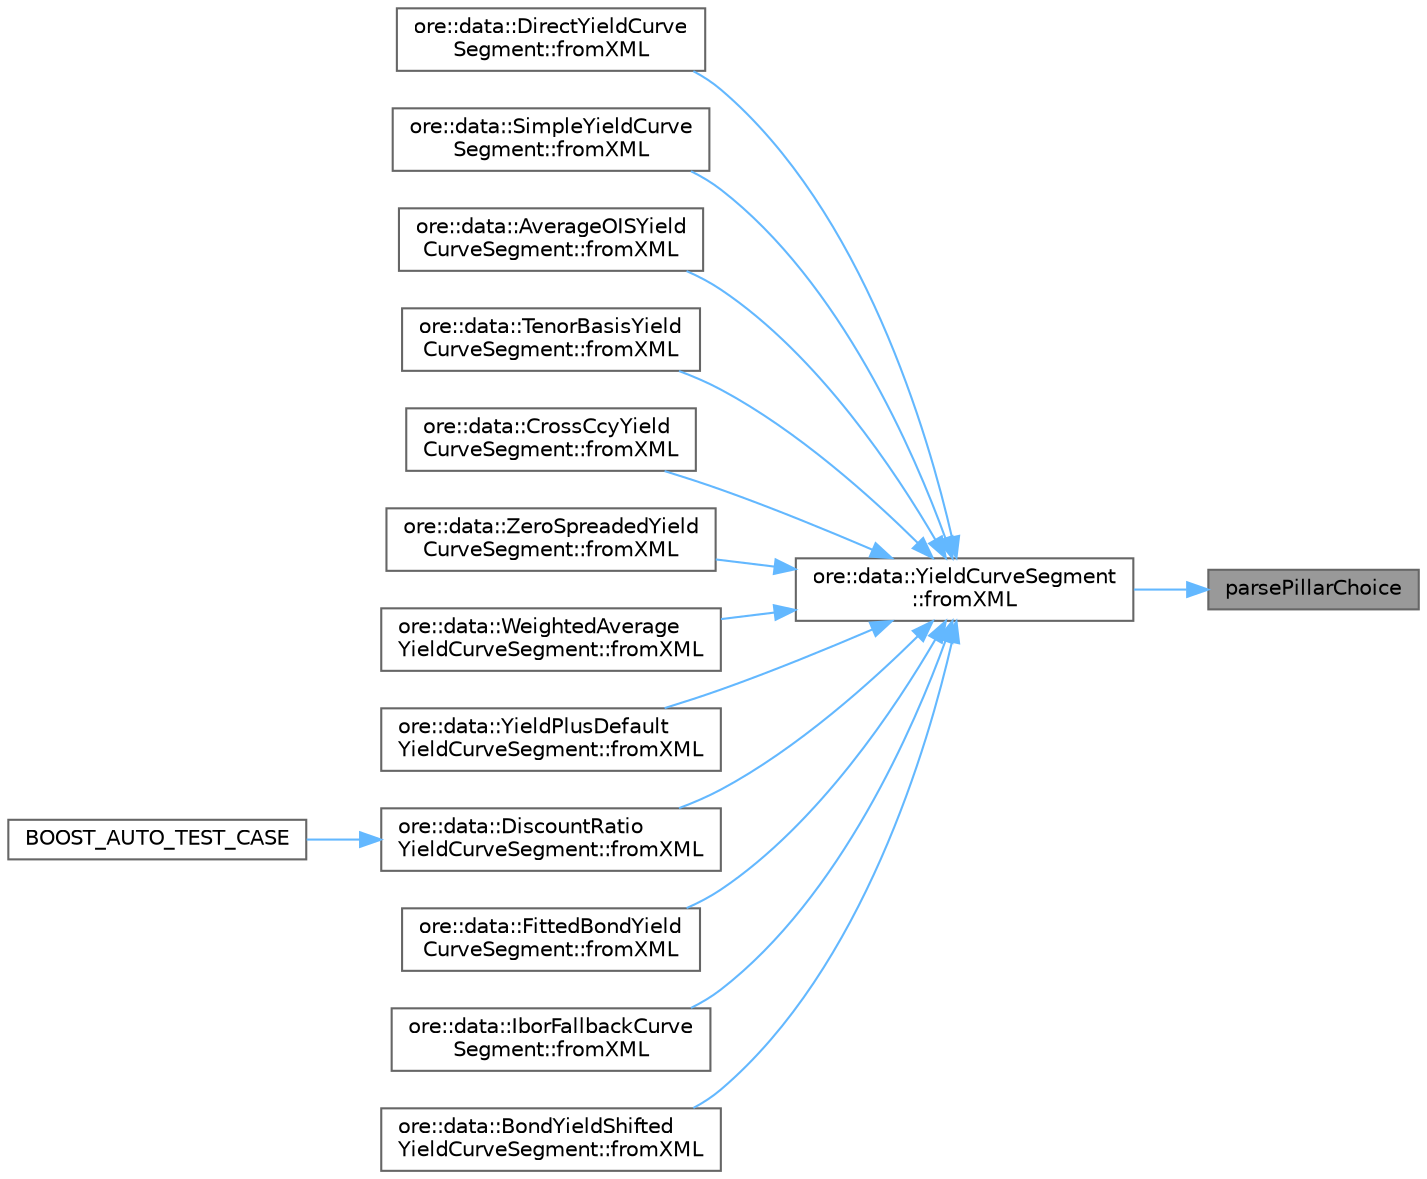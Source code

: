 digraph "parsePillarChoice"
{
 // INTERACTIVE_SVG=YES
 // LATEX_PDF_SIZE
  bgcolor="transparent";
  edge [fontname=Helvetica,fontsize=10,labelfontname=Helvetica,labelfontsize=10];
  node [fontname=Helvetica,fontsize=10,shape=box,height=0.2,width=0.4];
  rankdir="RL";
  Node1 [label="parsePillarChoice",height=0.2,width=0.4,color="gray40", fillcolor="grey60", style="filled", fontcolor="black",tooltip="Convert text to QuantLib::Pillar::Choice."];
  Node1 -> Node2 [dir="back",color="steelblue1",style="solid"];
  Node2 [label="ore::data::YieldCurveSegment\l::fromXML",height=0.2,width=0.4,color="grey40", fillcolor="white", style="filled",URL="$classore_1_1data_1_1_yield_curve_segment.html#a7741ae0fc924943de5bfe02928262eb7",tooltip=" "];
  Node2 -> Node3 [dir="back",color="steelblue1",style="solid"];
  Node3 [label="ore::data::DirectYieldCurve\lSegment::fromXML",height=0.2,width=0.4,color="grey40", fillcolor="white", style="filled",URL="$classore_1_1data_1_1_direct_yield_curve_segment.html#a7741ae0fc924943de5bfe02928262eb7",tooltip=" "];
  Node2 -> Node4 [dir="back",color="steelblue1",style="solid"];
  Node4 [label="ore::data::SimpleYieldCurve\lSegment::fromXML",height=0.2,width=0.4,color="grey40", fillcolor="white", style="filled",URL="$classore_1_1data_1_1_simple_yield_curve_segment.html#a7741ae0fc924943de5bfe02928262eb7",tooltip=" "];
  Node2 -> Node5 [dir="back",color="steelblue1",style="solid"];
  Node5 [label="ore::data::AverageOISYield\lCurveSegment::fromXML",height=0.2,width=0.4,color="grey40", fillcolor="white", style="filled",URL="$classore_1_1data_1_1_average_o_i_s_yield_curve_segment.html#a7741ae0fc924943de5bfe02928262eb7",tooltip=" "];
  Node2 -> Node6 [dir="back",color="steelblue1",style="solid"];
  Node6 [label="ore::data::TenorBasisYield\lCurveSegment::fromXML",height=0.2,width=0.4,color="grey40", fillcolor="white", style="filled",URL="$classore_1_1data_1_1_tenor_basis_yield_curve_segment.html#a7741ae0fc924943de5bfe02928262eb7",tooltip=" "];
  Node2 -> Node7 [dir="back",color="steelblue1",style="solid"];
  Node7 [label="ore::data::CrossCcyYield\lCurveSegment::fromXML",height=0.2,width=0.4,color="grey40", fillcolor="white", style="filled",URL="$classore_1_1data_1_1_cross_ccy_yield_curve_segment.html#a7741ae0fc924943de5bfe02928262eb7",tooltip=" "];
  Node2 -> Node8 [dir="back",color="steelblue1",style="solid"];
  Node8 [label="ore::data::ZeroSpreadedYield\lCurveSegment::fromXML",height=0.2,width=0.4,color="grey40", fillcolor="white", style="filled",URL="$classore_1_1data_1_1_zero_spreaded_yield_curve_segment.html#a7741ae0fc924943de5bfe02928262eb7",tooltip=" "];
  Node2 -> Node9 [dir="back",color="steelblue1",style="solid"];
  Node9 [label="ore::data::WeightedAverage\lYieldCurveSegment::fromXML",height=0.2,width=0.4,color="grey40", fillcolor="white", style="filled",URL="$classore_1_1data_1_1_weighted_average_yield_curve_segment.html#a7741ae0fc924943de5bfe02928262eb7",tooltip=" "];
  Node2 -> Node10 [dir="back",color="steelblue1",style="solid"];
  Node10 [label="ore::data::YieldPlusDefault\lYieldCurveSegment::fromXML",height=0.2,width=0.4,color="grey40", fillcolor="white", style="filled",URL="$classore_1_1data_1_1_yield_plus_default_yield_curve_segment.html#a7741ae0fc924943de5bfe02928262eb7",tooltip=" "];
  Node2 -> Node11 [dir="back",color="steelblue1",style="solid"];
  Node11 [label="ore::data::DiscountRatio\lYieldCurveSegment::fromXML",height=0.2,width=0.4,color="grey40", fillcolor="white", style="filled",URL="$classore_1_1data_1_1_discount_ratio_yield_curve_segment.html#a7741ae0fc924943de5bfe02928262eb7",tooltip=" "];
  Node11 -> Node12 [dir="back",color="steelblue1",style="solid"];
  Node12 [label="BOOST_AUTO_TEST_CASE",height=0.2,width=0.4,color="grey40", fillcolor="white", style="filled",URL="$test_2curveconfig_8cpp.html#ac3d1d49df97d682bf9887e65c4156404",tooltip=" "];
  Node2 -> Node13 [dir="back",color="steelblue1",style="solid"];
  Node13 [label="ore::data::FittedBondYield\lCurveSegment::fromXML",height=0.2,width=0.4,color="grey40", fillcolor="white", style="filled",URL="$classore_1_1data_1_1_fitted_bond_yield_curve_segment.html#a7741ae0fc924943de5bfe02928262eb7",tooltip=" "];
  Node2 -> Node14 [dir="back",color="steelblue1",style="solid"];
  Node14 [label="ore::data::IborFallbackCurve\lSegment::fromXML",height=0.2,width=0.4,color="grey40", fillcolor="white", style="filled",URL="$classore_1_1data_1_1_ibor_fallback_curve_segment.html#a7741ae0fc924943de5bfe02928262eb7",tooltip=" "];
  Node2 -> Node15 [dir="back",color="steelblue1",style="solid"];
  Node15 [label="ore::data::BondYieldShifted\lYieldCurveSegment::fromXML",height=0.2,width=0.4,color="grey40", fillcolor="white", style="filled",URL="$classore_1_1data_1_1_bond_yield_shifted_yield_curve_segment.html#a7741ae0fc924943de5bfe02928262eb7",tooltip=" "];
}

